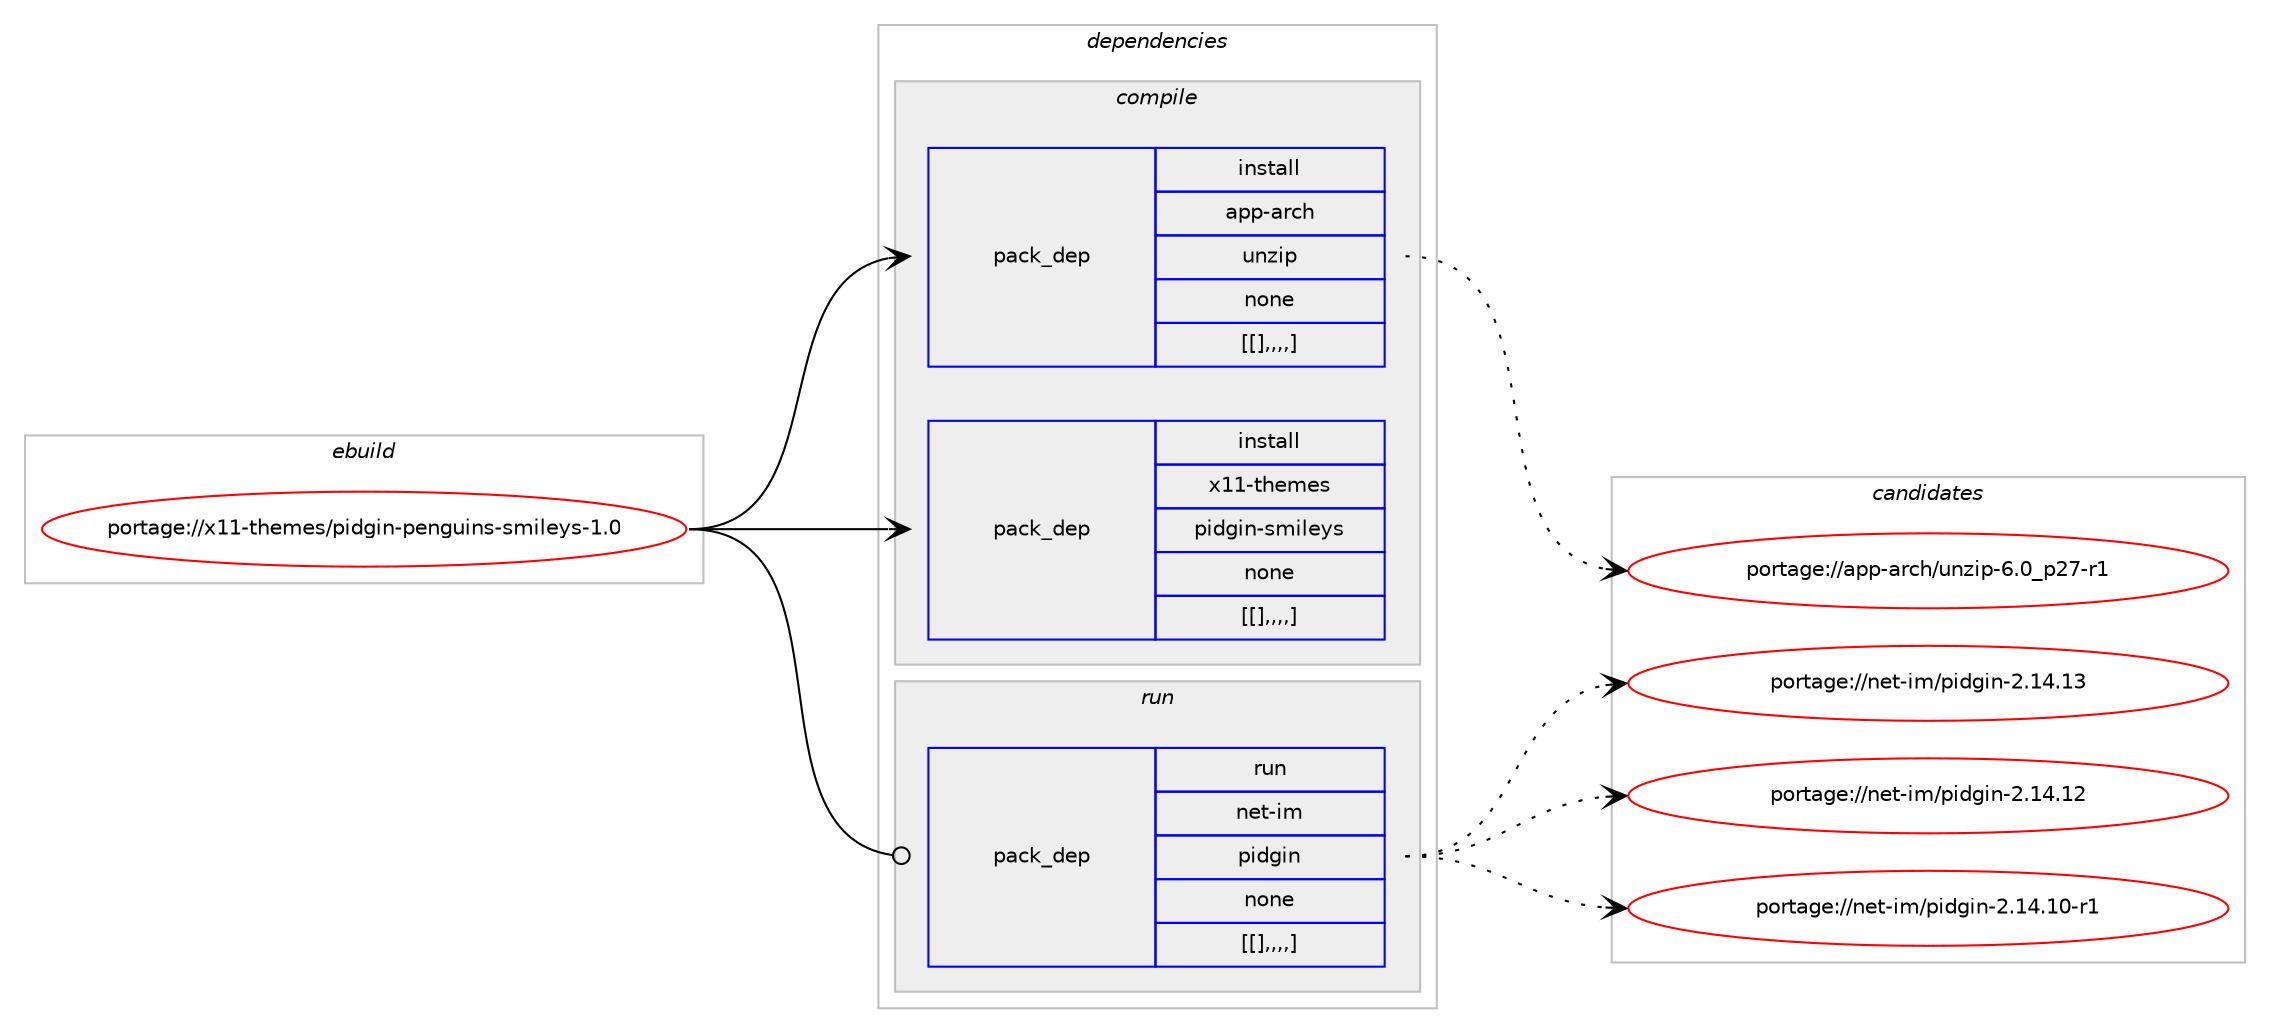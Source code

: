 digraph prolog {

# *************
# Graph options
# *************

newrank=true;
concentrate=true;
compound=true;
graph [rankdir=LR,fontname=Helvetica,fontsize=10,ranksep=1.5];#, ranksep=2.5, nodesep=0.2];
edge  [arrowhead=vee];
node  [fontname=Helvetica,fontsize=10];

# **********
# The ebuild
# **********

subgraph cluster_leftcol {
color=gray;
label=<<i>ebuild</i>>;
id [label="portage://x11-themes/pidgin-penguins-smileys-1.0", color=red, width=4, href="../x11-themes/pidgin-penguins-smileys-1.0.svg"];
}

# ****************
# The dependencies
# ****************

subgraph cluster_midcol {
color=gray;
label=<<i>dependencies</i>>;
subgraph cluster_compile {
fillcolor="#eeeeee";
style=filled;
label=<<i>compile</i>>;
subgraph pack2202 {
dependency2745 [label=<<TABLE BORDER="0" CELLBORDER="1" CELLSPACING="0" CELLPADDING="4" WIDTH="220"><TR><TD ROWSPAN="6" CELLPADDING="30">pack_dep</TD></TR><TR><TD WIDTH="110">install</TD></TR><TR><TD>app-arch</TD></TR><TR><TD>unzip</TD></TR><TR><TD>none</TD></TR><TR><TD>[[],,,,]</TD></TR></TABLE>>, shape=none, color=blue];
}
id:e -> dependency2745:w [weight=20,style="solid",arrowhead="vee"];
subgraph pack2204 {
dependency2747 [label=<<TABLE BORDER="0" CELLBORDER="1" CELLSPACING="0" CELLPADDING="4" WIDTH="220"><TR><TD ROWSPAN="6" CELLPADDING="30">pack_dep</TD></TR><TR><TD WIDTH="110">install</TD></TR><TR><TD>x11-themes</TD></TR><TR><TD>pidgin-smileys</TD></TR><TR><TD>none</TD></TR><TR><TD>[[],,,,]</TD></TR></TABLE>>, shape=none, color=blue];
}
id:e -> dependency2747:w [weight=20,style="solid",arrowhead="vee"];
}
subgraph cluster_compileandrun {
fillcolor="#eeeeee";
style=filled;
label=<<i>compile and run</i>>;
}
subgraph cluster_run {
fillcolor="#eeeeee";
style=filled;
label=<<i>run</i>>;
subgraph pack2206 {
dependency2749 [label=<<TABLE BORDER="0" CELLBORDER="1" CELLSPACING="0" CELLPADDING="4" WIDTH="220"><TR><TD ROWSPAN="6" CELLPADDING="30">pack_dep</TD></TR><TR><TD WIDTH="110">run</TD></TR><TR><TD>net-im</TD></TR><TR><TD>pidgin</TD></TR><TR><TD>none</TD></TR><TR><TD>[[],,,,]</TD></TR></TABLE>>, shape=none, color=blue];
}
id:e -> dependency2749:w [weight=20,style="solid",arrowhead="odot"];
}
}

# **************
# The candidates
# **************

subgraph cluster_choices {
rank=same;
color=gray;
label=<<i>candidates</i>>;

subgraph choice2094 {
color=black;
nodesep=1;
choice9711211245971149910447117110122105112455446489511250554511449 [label="portage://app-arch/unzip-6.0_p27-r1", color=red, width=4,href="../app-arch/unzip-6.0_p27-r1.svg"];
dependency2745:e -> choice9711211245971149910447117110122105112455446489511250554511449:w [style=dotted,weight="100"];
}
subgraph choice2095 {
color=black;
nodesep=1;
}
subgraph choice2096 {
color=black;
nodesep=1;
choice11010111645105109471121051001031051104550464952464951 [label="portage://net-im/pidgin-2.14.13", color=red, width=4,href="../net-im/pidgin-2.14.13.svg"];
choice11010111645105109471121051001031051104550464952464950 [label="portage://net-im/pidgin-2.14.12", color=red, width=4,href="../net-im/pidgin-2.14.12.svg"];
choice110101116451051094711210510010310511045504649524649484511449 [label="portage://net-im/pidgin-2.14.10-r1", color=red, width=4,href="../net-im/pidgin-2.14.10-r1.svg"];
dependency2749:e -> choice11010111645105109471121051001031051104550464952464951:w [style=dotted,weight="100"];
dependency2749:e -> choice11010111645105109471121051001031051104550464952464950:w [style=dotted,weight="100"];
dependency2749:e -> choice110101116451051094711210510010310511045504649524649484511449:w [style=dotted,weight="100"];
}
}

}
